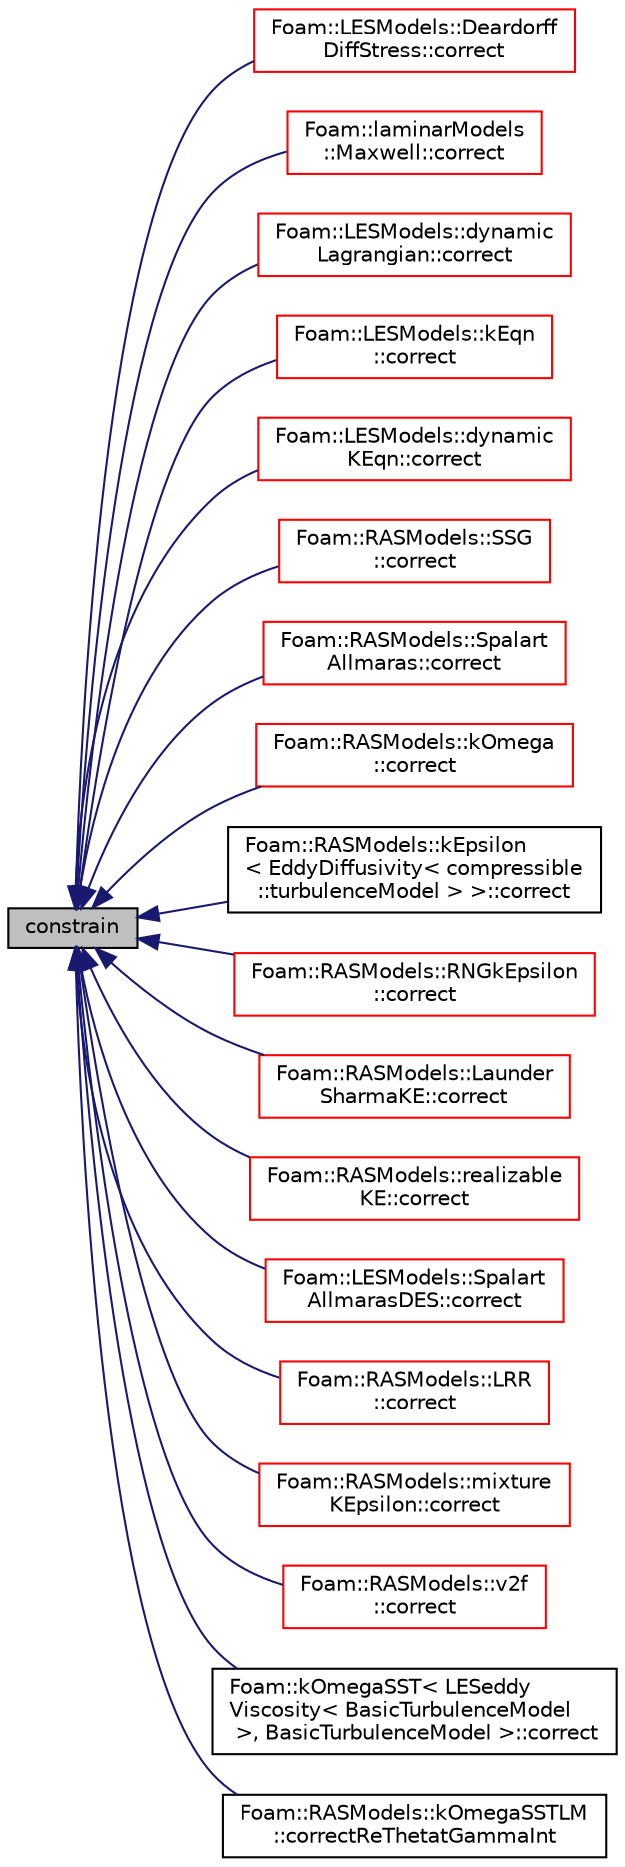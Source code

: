 digraph "constrain"
{
  bgcolor="transparent";
  edge [fontname="Helvetica",fontsize="10",labelfontname="Helvetica",labelfontsize="10"];
  node [fontname="Helvetica",fontsize="10",shape=record];
  rankdir="LR";
  Node811 [label="constrain",height=0.2,width=0.4,color="black", fillcolor="grey75", style="filled", fontcolor="black"];
  Node811 -> Node812 [dir="back",color="midnightblue",fontsize="10",style="solid",fontname="Helvetica"];
  Node812 [label="Foam::LESModels::Deardorff\lDiffStress::correct",height=0.2,width=0.4,color="red",URL="$a32205.html#a3ae44b28050c3aa494c1d8e18cf618c1",tooltip="Correct sub-grid stress, eddy-Viscosity and related properties. "];
  Node811 -> Node814 [dir="back",color="midnightblue",fontsize="10",style="solid",fontname="Helvetica"];
  Node814 [label="Foam::laminarModels\l::Maxwell::correct",height=0.2,width=0.4,color="red",URL="$a32197.html#a3ae44b28050c3aa494c1d8e18cf618c1",tooltip="Solve the turbulence equations and correct eddy-Viscosity and. "];
  Node811 -> Node816 [dir="back",color="midnightblue",fontsize="10",style="solid",fontname="Helvetica"];
  Node816 [label="Foam::LESModels::dynamic\lLagrangian::correct",height=0.2,width=0.4,color="red",URL="$a32213.html#a3ae44b28050c3aa494c1d8e18cf618c1",tooltip="Correct Eddy-Viscosity and related properties. "];
  Node811 -> Node818 [dir="back",color="midnightblue",fontsize="10",style="solid",fontname="Helvetica"];
  Node818 [label="Foam::LESModels::kEqn\l::correct",height=0.2,width=0.4,color="red",URL="$a32217.html#a3ae44b28050c3aa494c1d8e18cf618c1",tooltip="Correct eddy-Viscosity and related properties. "];
  Node811 -> Node820 [dir="back",color="midnightblue",fontsize="10",style="solid",fontname="Helvetica"];
  Node820 [label="Foam::LESModels::dynamic\lKEqn::correct",height=0.2,width=0.4,color="red",URL="$a32209.html#a3ae44b28050c3aa494c1d8e18cf618c1",tooltip="Correct Eddy-Viscosity and related properties. "];
  Node811 -> Node822 [dir="back",color="midnightblue",fontsize="10",style="solid",fontname="Helvetica"];
  Node822 [label="Foam::RASModels::SSG\l::correct",height=0.2,width=0.4,color="red",URL="$a32377.html#a3ae44b28050c3aa494c1d8e18cf618c1",tooltip="Solve the turbulence equations and correct eddy-Viscosity and. "];
  Node811 -> Node824 [dir="back",color="midnightblue",fontsize="10",style="solid",fontname="Helvetica"];
  Node824 [label="Foam::RASModels::Spalart\lAllmaras::correct",height=0.2,width=0.4,color="red",URL="$a32373.html#a3ae44b28050c3aa494c1d8e18cf618c1",tooltip="Solve the turbulence equations and correct the turbulence viscosity. "];
  Node811 -> Node826 [dir="back",color="midnightblue",fontsize="10",style="solid",fontname="Helvetica"];
  Node826 [label="Foam::RASModels::kOmega\l::correct",height=0.2,width=0.4,color="red",URL="$a32337.html#a3ae44b28050c3aa494c1d8e18cf618c1",tooltip="Solve the turbulence equations and correct the turbulence viscosity. "];
  Node811 -> Node828 [dir="back",color="midnightblue",fontsize="10",style="solid",fontname="Helvetica"];
  Node828 [label="Foam::RASModels::kEpsilon\l\< EddyDiffusivity\< compressible\l::turbulenceModel \> \>::correct",height=0.2,width=0.4,color="black",URL="$a32333.html#a3ae44b28050c3aa494c1d8e18cf618c1",tooltip="Solve the turbulence equations and correct the turbulence viscosity. "];
  Node811 -> Node829 [dir="back",color="midnightblue",fontsize="10",style="solid",fontname="Helvetica"];
  Node829 [label="Foam::RASModels::RNGkEpsilon\l::correct",height=0.2,width=0.4,color="red",URL="$a32369.html#a3ae44b28050c3aa494c1d8e18cf618c1",tooltip="Solve the turbulence equations and correct the turbulence viscosity. "];
  Node811 -> Node831 [dir="back",color="midnightblue",fontsize="10",style="solid",fontname="Helvetica"];
  Node831 [label="Foam::RASModels::Launder\lSharmaKE::correct",height=0.2,width=0.4,color="red",URL="$a32353.html#a3ae44b28050c3aa494c1d8e18cf618c1",tooltip="Solve the turbulence equations and correct the turbulence viscosity. "];
  Node811 -> Node833 [dir="back",color="midnightblue",fontsize="10",style="solid",fontname="Helvetica"];
  Node833 [label="Foam::RASModels::realizable\lKE::correct",height=0.2,width=0.4,color="red",URL="$a32365.html#a3ae44b28050c3aa494c1d8e18cf618c1",tooltip="Solve the turbulence equations and correct the turbulence viscosity. "];
  Node811 -> Node835 [dir="back",color="midnightblue",fontsize="10",style="solid",fontname="Helvetica"];
  Node835 [label="Foam::LESModels::Spalart\lAllmarasDES::correct",height=0.2,width=0.4,color="red",URL="$a32289.html#a3ae44b28050c3aa494c1d8e18cf618c1",tooltip="Correct nuTilda and related properties. "];
  Node811 -> Node837 [dir="back",color="midnightblue",fontsize="10",style="solid",fontname="Helvetica"];
  Node837 [label="Foam::RASModels::LRR\l::correct",height=0.2,width=0.4,color="red",URL="$a32357.html#a3ae44b28050c3aa494c1d8e18cf618c1",tooltip="Solve the turbulence equations and correct eddy-Viscosity and. "];
  Node811 -> Node839 [dir="back",color="midnightblue",fontsize="10",style="solid",fontname="Helvetica"];
  Node839 [label="Foam::RASModels::mixture\lKEpsilon::correct",height=0.2,width=0.4,color="red",URL="$a32109.html#a3ae44b28050c3aa494c1d8e18cf618c1",tooltip="Solve the turbulence equations and correct the turbulence viscosity. "];
  Node811 -> Node841 [dir="back",color="midnightblue",fontsize="10",style="solid",fontname="Helvetica"];
  Node841 [label="Foam::RASModels::v2f\l::correct",height=0.2,width=0.4,color="red",URL="$a32381.html#a3ae44b28050c3aa494c1d8e18cf618c1",tooltip="Solve the turbulence equations and correct the turbulence viscosity. "];
  Node811 -> Node843 [dir="back",color="midnightblue",fontsize="10",style="solid",fontname="Helvetica"];
  Node843 [label="Foam::kOmegaSST\< LESeddy\lViscosity\< BasicTurbulenceModel\l \>, BasicTurbulenceModel \>::correct",height=0.2,width=0.4,color="black",URL="$a32117.html#a3ae44b28050c3aa494c1d8e18cf618c1",tooltip="Solve the turbulence equations and correct the turbulence viscosity. "];
  Node811 -> Node844 [dir="back",color="midnightblue",fontsize="10",style="solid",fontname="Helvetica"];
  Node844 [label="Foam::RASModels::kOmegaSSTLM\l::correctReThetatGammaInt",height=0.2,width=0.4,color="black",URL="$a32345.html#a5ed23487ae367b4b7cc373392b3d0455",tooltip="Solve the turbulence equations and correct the turbulence viscosity. "];
}
